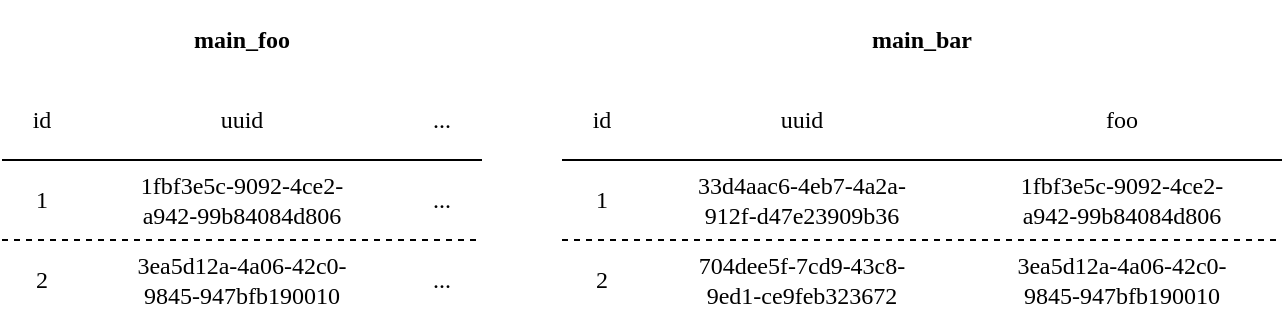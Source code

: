 <mxfile>
    <diagram id="ZlTVfNt9bWCOmSL6CBc7" name="Page-1">
        <mxGraphModel dx="691" dy="516" grid="1" gridSize="10" guides="1" tooltips="1" connect="1" arrows="1" fold="1" page="1" pageScale="1" pageWidth="850" pageHeight="1100" math="0" shadow="0">
            <root>
                <mxCell id="0"/>
                <mxCell id="1" parent="0"/>
                <mxCell id="2" value="id" style="rounded=0;whiteSpace=wrap;html=1;fontFamily=Lucida Console;fillColor=none;strokeColor=none;" parent="1" vertex="1">
                    <mxGeometry y="40" width="40" height="40" as="geometry"/>
                </mxCell>
                <mxCell id="3" value="uuid" style="rounded=0;whiteSpace=wrap;html=1;fontFamily=Lucida Console;fillColor=none;strokeColor=none;" parent="1" vertex="1">
                    <mxGeometry x="40" y="40" width="160" height="40" as="geometry"/>
                </mxCell>
                <mxCell id="4" value="..." style="rounded=0;whiteSpace=wrap;html=1;fontFamily=Lucida Console;fillColor=none;strokeColor=none;" parent="1" vertex="1">
                    <mxGeometry x="200" y="40" width="40" height="40" as="geometry"/>
                </mxCell>
                <mxCell id="8" value="1fbf3e5c-9092-4ce2-&lt;br&gt;a942-99b84084d806" style="rounded=0;whiteSpace=wrap;html=1;fontFamily=Lucida Console;fillColor=none;strokeColor=none;" parent="1" vertex="1">
                    <mxGeometry x="40" y="80" width="160" height="40" as="geometry"/>
                </mxCell>
                <mxCell id="10" value="1" style="rounded=0;whiteSpace=wrap;html=1;fontFamily=Lucida Console;fillColor=none;strokeColor=none;" parent="1" vertex="1">
                    <mxGeometry y="80" width="40" height="40" as="geometry"/>
                </mxCell>
                <mxCell id="11" value="2" style="rounded=0;whiteSpace=wrap;html=1;fontFamily=Lucida Console;fillColor=none;strokeColor=none;" parent="1" vertex="1">
                    <mxGeometry y="120" width="40" height="40" as="geometry"/>
                </mxCell>
                <mxCell id="12" value="3ea5d12a-4a06-42c0-&lt;br&gt;9845-947bfb190010" style="rounded=0;whiteSpace=wrap;html=1;fontFamily=Lucida Console;fillColor=none;strokeColor=none;" parent="1" vertex="1">
                    <mxGeometry x="40" y="120" width="160" height="40" as="geometry"/>
                </mxCell>
                <mxCell id="31" value="" style="endArrow=none;dashed=1;html=1;fontFamily=Lucida Console;entryX=1;entryY=0;entryDx=0;entryDy=0;" parent="1" target="24" edge="1">
                    <mxGeometry width="50" height="50" relative="1" as="geometry">
                        <mxPoint y="120" as="sourcePoint"/>
                        <mxPoint x="360" y="120" as="targetPoint"/>
                    </mxGeometry>
                </mxCell>
                <mxCell id="34" value="" style="endArrow=none;html=1;fontFamily=Lucida Console;entryX=1;entryY=0;entryDx=0;entryDy=0;" parent="1" target="23" edge="1">
                    <mxGeometry width="50" height="50" relative="1" as="geometry">
                        <mxPoint y="80" as="sourcePoint"/>
                        <mxPoint x="360" y="80" as="targetPoint"/>
                    </mxGeometry>
                </mxCell>
                <mxCell id="36" value="main_foo" style="rounded=0;whiteSpace=wrap;html=1;fontFamily=Lucida Console;fillColor=none;strokeColor=none;align=center;fontStyle=1" parent="1" vertex="1">
                    <mxGeometry width="240" height="40" as="geometry"/>
                </mxCell>
                <mxCell id="23" value="..." style="rounded=0;whiteSpace=wrap;html=1;fontFamily=Lucida Console;fillColor=none;strokeColor=none;" parent="1" vertex="1">
                    <mxGeometry x="200" y="80" width="40" height="40" as="geometry"/>
                </mxCell>
                <mxCell id="24" value="..." style="rounded=0;whiteSpace=wrap;html=1;fontFamily=Lucida Console;fillColor=none;strokeColor=none;" parent="1" vertex="1">
                    <mxGeometry x="200" y="120" width="40" height="40" as="geometry"/>
                </mxCell>
                <mxCell id="40" value="id" style="rounded=0;whiteSpace=wrap;html=1;fontFamily=Lucida Console;fillColor=none;strokeColor=none;" vertex="1" parent="1">
                    <mxGeometry x="280" y="40" width="40" height="40" as="geometry"/>
                </mxCell>
                <mxCell id="41" value="uuid" style="rounded=0;whiteSpace=wrap;html=1;fontFamily=Lucida Console;fillColor=none;strokeColor=none;" vertex="1" parent="1">
                    <mxGeometry x="320" y="40" width="160" height="40" as="geometry"/>
                </mxCell>
                <mxCell id="42" value="foo" style="rounded=0;whiteSpace=wrap;html=1;fontFamily=Lucida Console;fillColor=none;strokeColor=none;" vertex="1" parent="1">
                    <mxGeometry x="480" y="40" width="160" height="40" as="geometry"/>
                </mxCell>
                <mxCell id="43" value="33d4aac6-4eb7-4a2a-&lt;br&gt;912f-d47e23909b36" style="rounded=0;whiteSpace=wrap;html=1;fontFamily=Lucida Console;fillColor=none;strokeColor=none;" vertex="1" parent="1">
                    <mxGeometry x="320" y="80" width="160" height="40" as="geometry"/>
                </mxCell>
                <mxCell id="44" value="1" style="rounded=0;whiteSpace=wrap;html=1;fontFamily=Lucida Console;fillColor=none;strokeColor=none;" vertex="1" parent="1">
                    <mxGeometry x="280" y="80" width="40" height="40" as="geometry"/>
                </mxCell>
                <mxCell id="45" value="2" style="rounded=0;whiteSpace=wrap;html=1;fontFamily=Lucida Console;fillColor=none;strokeColor=none;" vertex="1" parent="1">
                    <mxGeometry x="280" y="120" width="40" height="40" as="geometry"/>
                </mxCell>
                <mxCell id="46" value="704dee5f-7cd9-43c8-&lt;br&gt;9ed1-ce9feb323672" style="rounded=0;whiteSpace=wrap;html=1;fontFamily=Lucida Console;fillColor=none;strokeColor=none;" vertex="1" parent="1">
                    <mxGeometry x="320" y="120" width="160" height="40" as="geometry"/>
                </mxCell>
                <mxCell id="47" value="" style="endArrow=none;dashed=1;html=1;fontFamily=Lucida Console;entryX=1;entryY=0;entryDx=0;entryDy=0;" edge="1" parent="1">
                    <mxGeometry width="50" height="50" relative="1" as="geometry">
                        <mxPoint x="280" y="120" as="sourcePoint"/>
                        <mxPoint x="640" y="120" as="targetPoint"/>
                    </mxGeometry>
                </mxCell>
                <mxCell id="48" value="" style="endArrow=none;html=1;fontFamily=Lucida Console;entryX=1;entryY=0;entryDx=0;entryDy=0;" edge="1" parent="1" target="53">
                    <mxGeometry width="50" height="50" relative="1" as="geometry">
                        <mxPoint x="280" y="80" as="sourcePoint"/>
                        <mxPoint x="520" y="81" as="targetPoint"/>
                    </mxGeometry>
                </mxCell>
                <mxCell id="49" value="main_bar" style="rounded=0;whiteSpace=wrap;html=1;fontFamily=Lucida Console;fillColor=none;strokeColor=none;align=center;fontStyle=1" vertex="1" parent="1">
                    <mxGeometry x="280" width="360" height="40" as="geometry"/>
                </mxCell>
                <mxCell id="51" value="3ea5d12a-4a06-42c0-&lt;br style=&quot;border-color: var(--border-color);&quot;&gt;9845-947bfb190010" style="rounded=0;whiteSpace=wrap;html=1;fontFamily=Lucida Console;fillColor=none;strokeColor=none;" vertex="1" parent="1">
                    <mxGeometry x="480" y="120" width="160" height="40" as="geometry"/>
                </mxCell>
                <mxCell id="53" value="1fbf3e5c-9092-4ce2-&lt;br style=&quot;border-color: var(--border-color);&quot;&gt;a942-99b84084d806" style="rounded=0;whiteSpace=wrap;html=1;fontFamily=Lucida Console;fillColor=none;strokeColor=none;" vertex="1" parent="1">
                    <mxGeometry x="480" y="80" width="160" height="40" as="geometry"/>
                </mxCell>
            </root>
        </mxGraphModel>
    </diagram>
</mxfile>